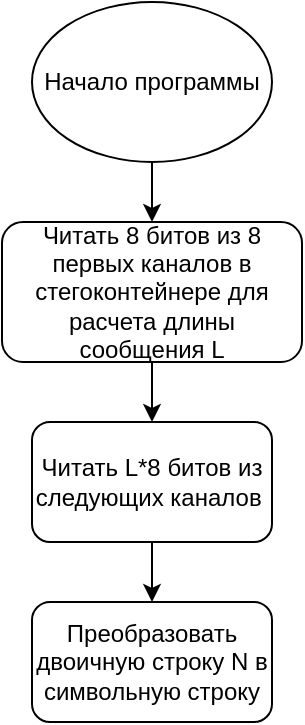 <mxfile version="13.0.9" type="device"><diagram id="UXP-9VJOwO_ziA16cEvf" name="Page-1"><mxGraphModel dx="782" dy="446" grid="1" gridSize="10" guides="1" tooltips="1" connect="1" arrows="1" fold="1" page="1" pageScale="1" pageWidth="827" pageHeight="1169" math="0" shadow="0"><root><mxCell id="0"/><mxCell id="1" parent="0"/><mxCell id="XUDg4fEa2aTwv1m0djAo-1" value="Начало программы" style="ellipse;whiteSpace=wrap;html=1;" vertex="1" parent="1"><mxGeometry x="220" y="110" width="120" height="80" as="geometry"/></mxCell><mxCell id="XUDg4fEa2aTwv1m0djAo-3" value="&lt;span&gt;Читать 8 битов из 8 первых каналов в стегоконтейнере для расчета длины сообщения L&lt;/span&gt;" style="rounded=1;whiteSpace=wrap;html=1;" vertex="1" parent="1"><mxGeometry x="205" y="220" width="150" height="70" as="geometry"/></mxCell><mxCell id="XUDg4fEa2aTwv1m0djAo-5" value="Читать L*8 битов из следующих каналов&amp;nbsp;" style="rounded=1;whiteSpace=wrap;html=1;" vertex="1" parent="1"><mxGeometry x="220" y="320" width="120" height="60" as="geometry"/></mxCell><mxCell id="XUDg4fEa2aTwv1m0djAo-6" value="Преобразовать двоичную строку N в символьную строку" style="rounded=1;whiteSpace=wrap;html=1;" vertex="1" parent="1"><mxGeometry x="220" y="410" width="120" height="60" as="geometry"/></mxCell><mxCell id="XUDg4fEa2aTwv1m0djAo-7" value="" style="endArrow=classic;html=1;exitX=0.5;exitY=1;exitDx=0;exitDy=0;entryX=0.5;entryY=0;entryDx=0;entryDy=0;" edge="1" parent="1" source="XUDg4fEa2aTwv1m0djAo-1" target="XUDg4fEa2aTwv1m0djAo-3"><mxGeometry width="50" height="50" relative="1" as="geometry"><mxPoint x="370" y="360" as="sourcePoint"/><mxPoint x="420" y="310" as="targetPoint"/></mxGeometry></mxCell><mxCell id="XUDg4fEa2aTwv1m0djAo-8" value="" style="endArrow=classic;html=1;exitX=0.5;exitY=1;exitDx=0;exitDy=0;entryX=0.5;entryY=0;entryDx=0;entryDy=0;" edge="1" parent="1" source="XUDg4fEa2aTwv1m0djAo-3" target="XUDg4fEa2aTwv1m0djAo-5"><mxGeometry width="50" height="50" relative="1" as="geometry"><mxPoint x="370" y="360" as="sourcePoint"/><mxPoint x="420" y="310" as="targetPoint"/></mxGeometry></mxCell><mxCell id="XUDg4fEa2aTwv1m0djAo-9" value="" style="endArrow=classic;html=1;exitX=0.5;exitY=1;exitDx=0;exitDy=0;entryX=0.5;entryY=0;entryDx=0;entryDy=0;" edge="1" parent="1" source="XUDg4fEa2aTwv1m0djAo-5" target="XUDg4fEa2aTwv1m0djAo-6"><mxGeometry width="50" height="50" relative="1" as="geometry"><mxPoint x="370" y="360" as="sourcePoint"/><mxPoint x="420" y="310" as="targetPoint"/></mxGeometry></mxCell></root></mxGraphModel></diagram></mxfile>